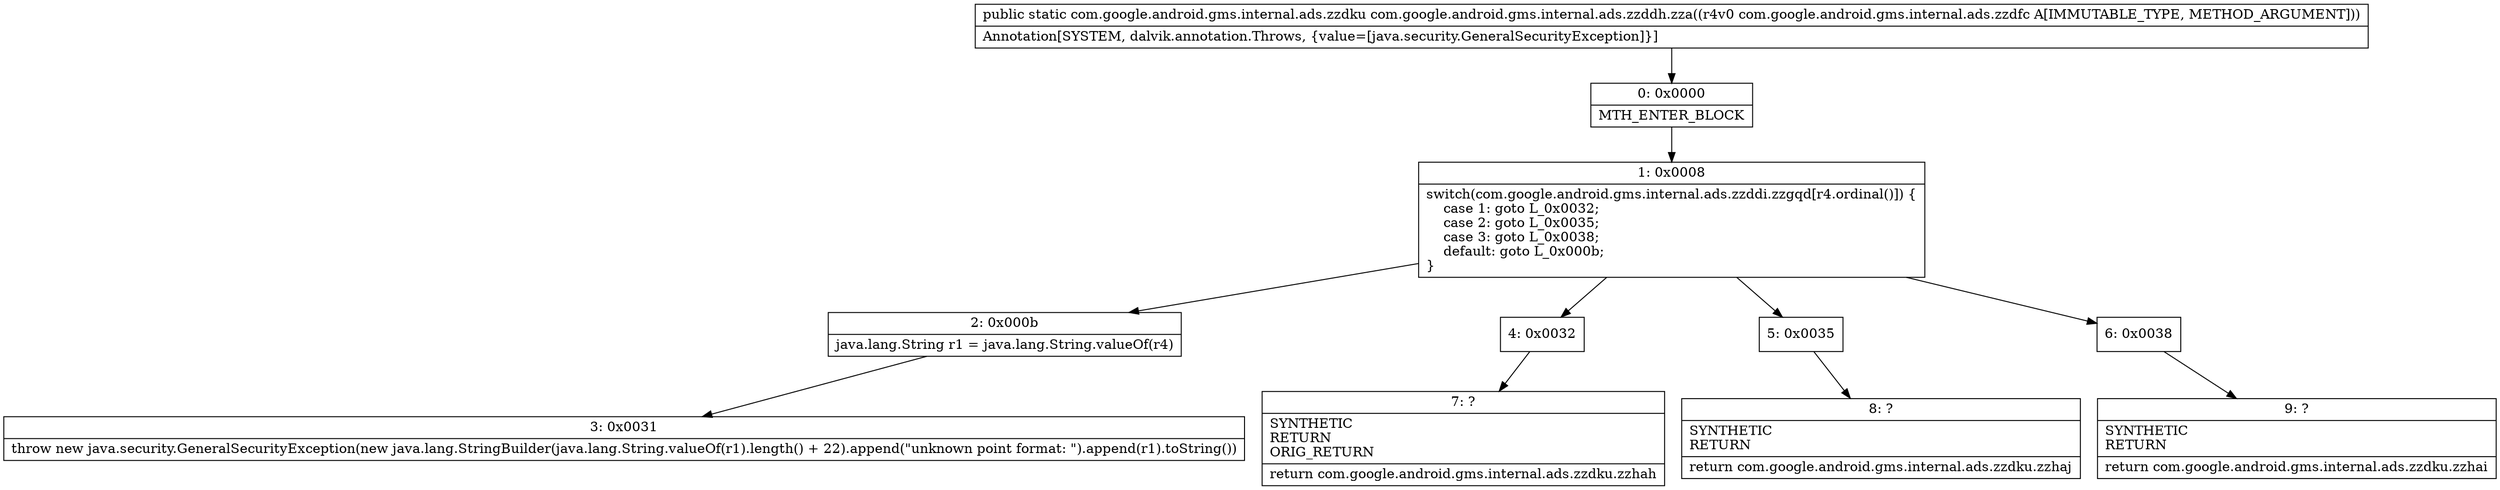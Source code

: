 digraph "CFG forcom.google.android.gms.internal.ads.zzddh.zza(Lcom\/google\/android\/gms\/internal\/ads\/zzdfc;)Lcom\/google\/android\/gms\/internal\/ads\/zzdku;" {
Node_0 [shape=record,label="{0\:\ 0x0000|MTH_ENTER_BLOCK\l}"];
Node_1 [shape=record,label="{1\:\ 0x0008|switch(com.google.android.gms.internal.ads.zzddi.zzgqd[r4.ordinal()]) \{\l    case 1: goto L_0x0032;\l    case 2: goto L_0x0035;\l    case 3: goto L_0x0038;\l    default: goto L_0x000b;\l\}\l}"];
Node_2 [shape=record,label="{2\:\ 0x000b|java.lang.String r1 = java.lang.String.valueOf(r4)\l}"];
Node_3 [shape=record,label="{3\:\ 0x0031|throw new java.security.GeneralSecurityException(new java.lang.StringBuilder(java.lang.String.valueOf(r1).length() + 22).append(\"unknown point format: \").append(r1).toString())\l}"];
Node_4 [shape=record,label="{4\:\ 0x0032}"];
Node_5 [shape=record,label="{5\:\ 0x0035}"];
Node_6 [shape=record,label="{6\:\ 0x0038}"];
Node_7 [shape=record,label="{7\:\ ?|SYNTHETIC\lRETURN\lORIG_RETURN\l|return com.google.android.gms.internal.ads.zzdku.zzhah\l}"];
Node_8 [shape=record,label="{8\:\ ?|SYNTHETIC\lRETURN\l|return com.google.android.gms.internal.ads.zzdku.zzhaj\l}"];
Node_9 [shape=record,label="{9\:\ ?|SYNTHETIC\lRETURN\l|return com.google.android.gms.internal.ads.zzdku.zzhai\l}"];
MethodNode[shape=record,label="{public static com.google.android.gms.internal.ads.zzdku com.google.android.gms.internal.ads.zzddh.zza((r4v0 com.google.android.gms.internal.ads.zzdfc A[IMMUTABLE_TYPE, METHOD_ARGUMENT]))  | Annotation[SYSTEM, dalvik.annotation.Throws, \{value=[java.security.GeneralSecurityException]\}]\l}"];
MethodNode -> Node_0;
Node_0 -> Node_1;
Node_1 -> Node_2;
Node_1 -> Node_4;
Node_1 -> Node_5;
Node_1 -> Node_6;
Node_2 -> Node_3;
Node_4 -> Node_7;
Node_5 -> Node_8;
Node_6 -> Node_9;
}

